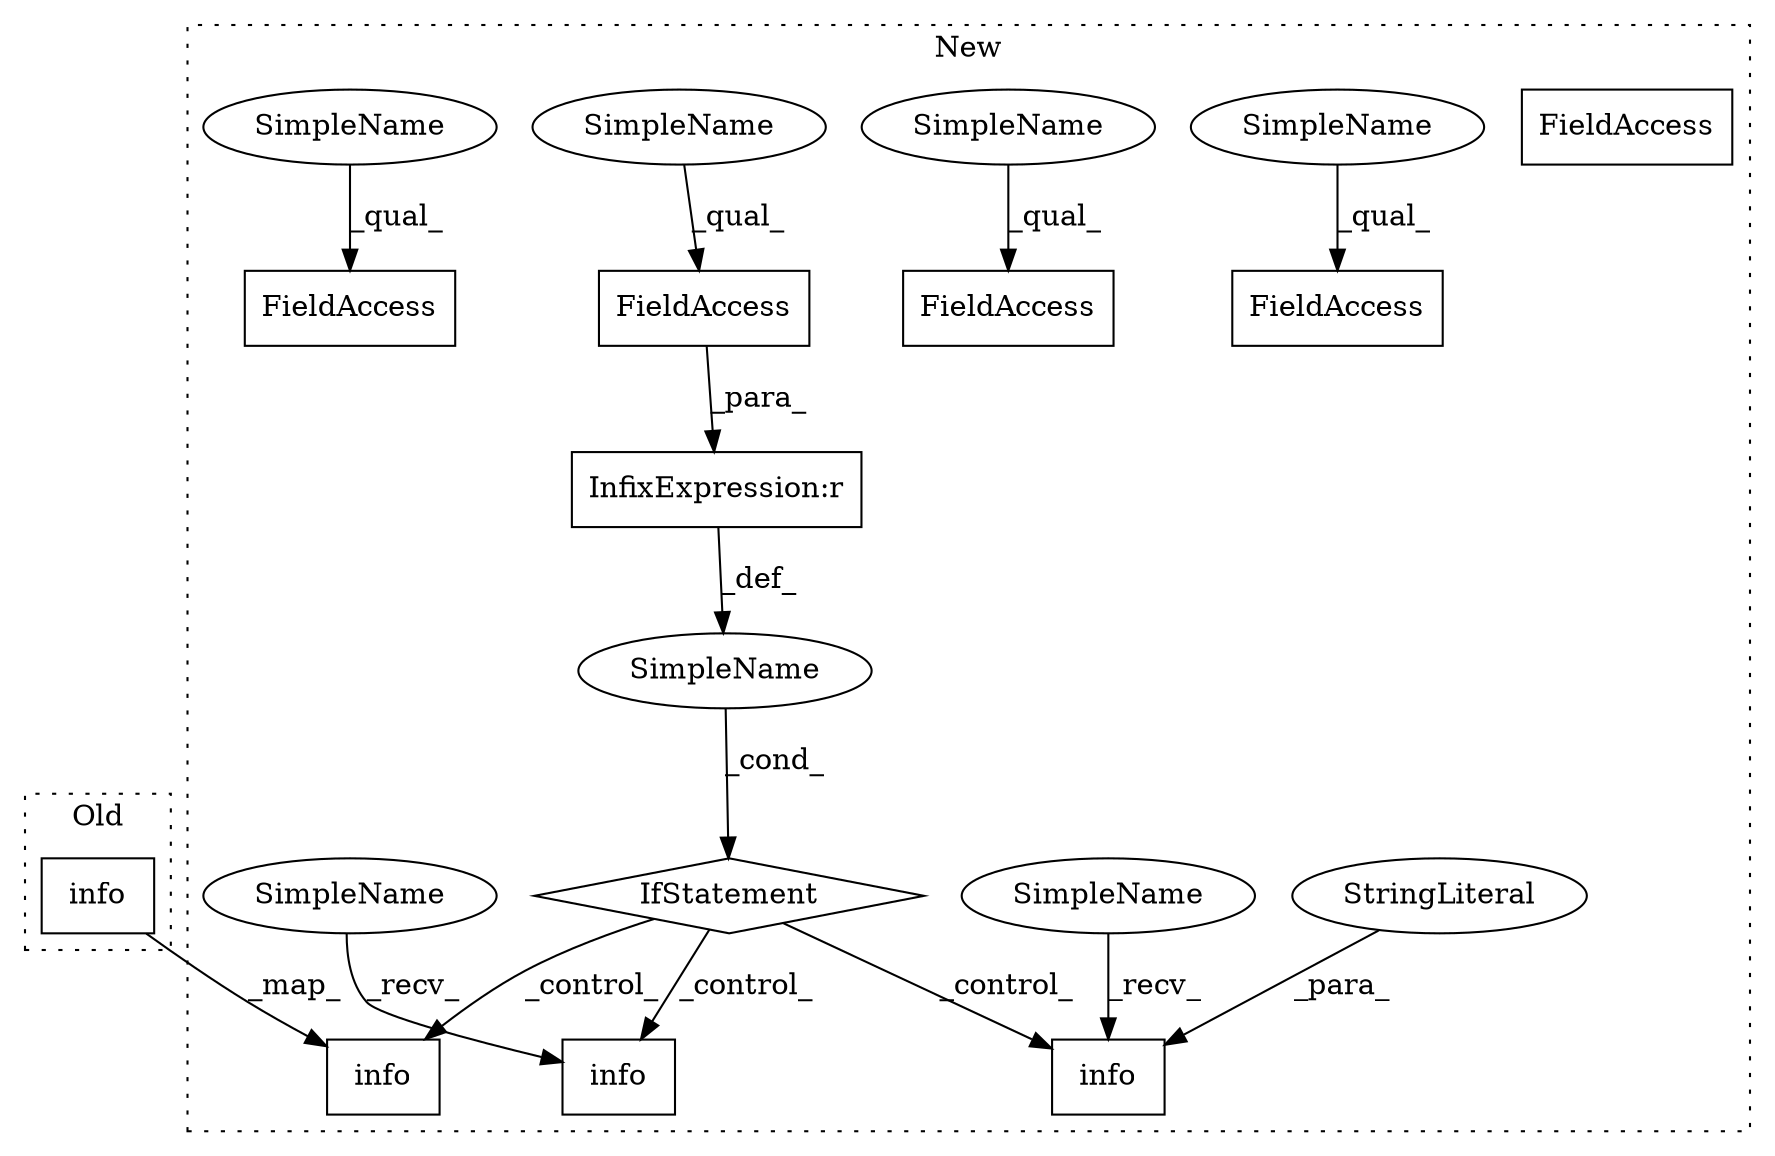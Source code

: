 digraph G {
subgraph cluster0 {
1 [label="info" a="32" s="4701,4765" l="5,1" shape="box"];
label = "Old";
style="dotted";
}
subgraph cluster1 {
2 [label="info" a="32" s="5091,5159" l="5,1" shape="box"];
3 [label="IfStatement" a="25" s="4885,4927" l="4,2" shape="diamond"];
4 [label="SimpleName" a="42" s="" l="" shape="ellipse"];
5 [label="InfixExpression:r" a="27" s="4911" l="3" shape="box"];
6 [label="FieldAccess" a="22" s="4914" l="13" shape="box"];
7 [label="FieldAccess" a="22" s="3362" l="24" shape="box"];
8 [label="FieldAccess" a="22" s="4591" l="16" shape="box"];
9 [label="FieldAccess" a="22" s="4591" l="16" shape="box"];
10 [label="FieldAccess" a="22" s="4511" l="11" shape="box"];
11 [label="info" a="32" s="5010,5060" l="5,1" shape="box"];
12 [label="info" a="32" s="4945,4993" l="5,1" shape="box"];
13 [label="StringLiteral" a="45" s="4950" l="43" shape="ellipse"];
14 [label="SimpleName" a="42" s="4937" l="7" shape="ellipse"];
15 [label="SimpleName" a="42" s="5002" l="7" shape="ellipse"];
16 [label="SimpleName" a="42" s="4591" l="4" shape="ellipse"];
17 [label="SimpleName" a="42" s="4591" l="4" shape="ellipse"];
18 [label="SimpleName" a="42" s="4914" l="4" shape="ellipse"];
19 [label="SimpleName" a="42" s="4511" l="4" shape="ellipse"];
label = "New";
style="dotted";
}
1 -> 2 [label="_map_"];
3 -> 11 [label="_control_"];
3 -> 12 [label="_control_"];
3 -> 2 [label="_control_"];
4 -> 3 [label="_cond_"];
5 -> 4 [label="_def_"];
6 -> 5 [label="_para_"];
13 -> 12 [label="_para_"];
14 -> 12 [label="_recv_"];
15 -> 11 [label="_recv_"];
16 -> 8 [label="_qual_"];
17 -> 9 [label="_qual_"];
18 -> 6 [label="_qual_"];
19 -> 10 [label="_qual_"];
}